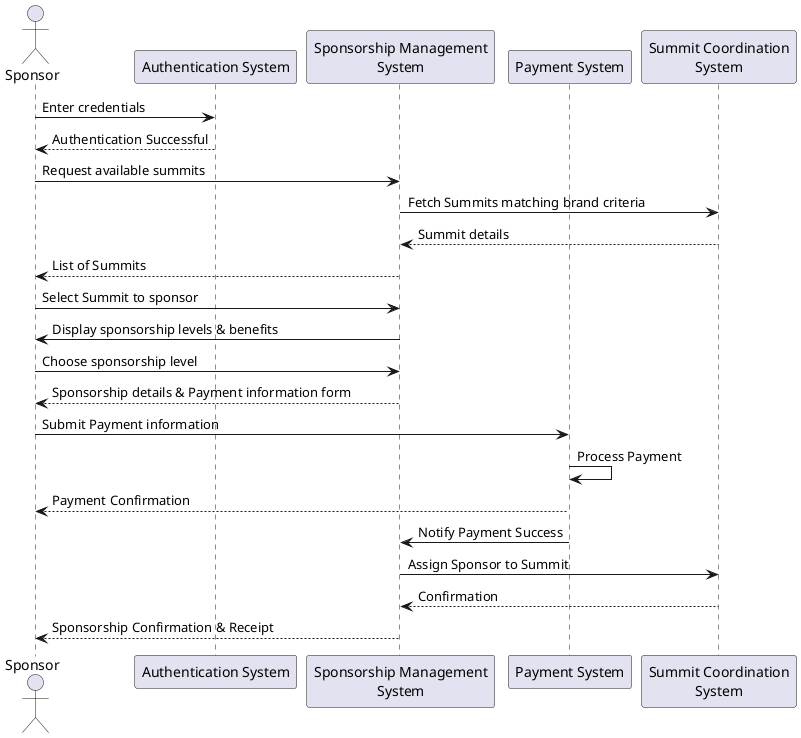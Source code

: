 @startuml
actor Sponsor as S
participant "Authentication System" as AS
participant "Sponsorship Management\nSystem" as SMS
participant "Payment System" as PS
participant "Summit Coordination\nSystem" as SCS

S -> AS : Enter credentials
AS --> S : Authentication Successful

S -> SMS : Request available summits
SMS -> SCS : Fetch Summits matching brand criteria
SCS --> SMS : Summit details
SMS --> S : List of Summits

S -> SMS : Select Summit to sponsor
SMS -> S : Display sponsorship levels & benefits

S -> SMS : Choose sponsorship level
SMS --> S : Sponsorship details & Payment information form

S -> PS : Submit Payment information
PS -> PS : Process Payment
PS --> S : Payment Confirmation

PS -> SMS : Notify Payment Success
SMS -> SCS : Assign Sponsor to Summit
SCS --> SMS : Confirmation

SMS --> S : Sponsorship Confirmation & Receipt
@enduml